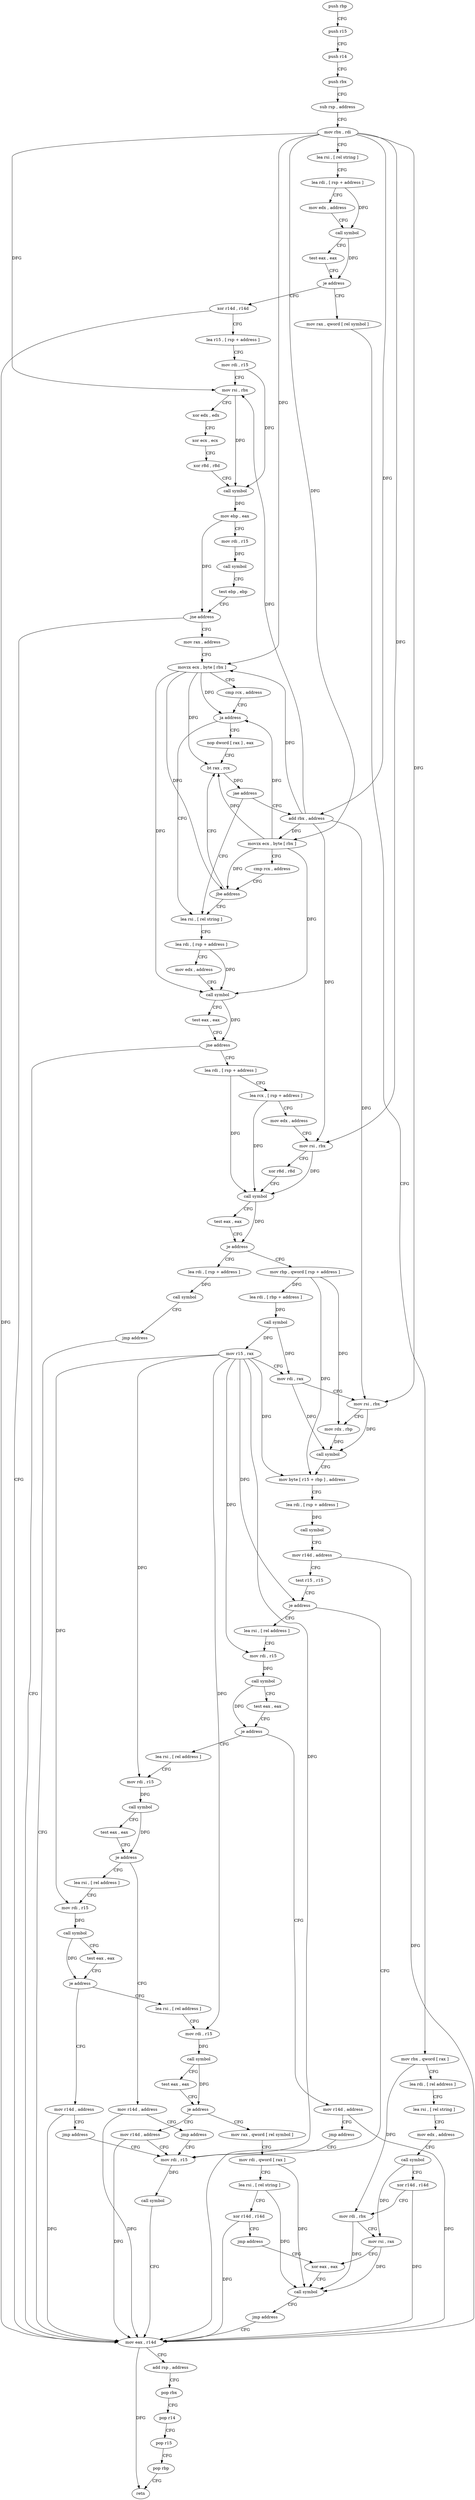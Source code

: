 digraph "func" {
"75936" [label = "push rbp" ]
"75937" [label = "push r15" ]
"75939" [label = "push r14" ]
"75941" [label = "push rbx" ]
"75942" [label = "sub rsp , address" ]
"75946" [label = "mov rbx , rdi" ]
"75949" [label = "lea rsi , [ rel string ]" ]
"75956" [label = "lea rdi , [ rsp + address ]" ]
"75961" [label = "mov edx , address" ]
"75966" [label = "call symbol" ]
"75971" [label = "test eax , eax" ]
"75973" [label = "je address" ]
"76030" [label = "xor r14d , r14d" ]
"75975" [label = "mov rax , qword [ rel symbol ]" ]
"76033" [label = "lea r15 , [ rsp + address ]" ]
"76038" [label = "mov rdi , r15" ]
"76041" [label = "mov rsi , rbx" ]
"76044" [label = "xor edx , edx" ]
"76046" [label = "xor ecx , ecx" ]
"76048" [label = "xor r8d , r8d" ]
"76051" [label = "call symbol" ]
"76056" [label = "mov ebp , eax" ]
"76058" [label = "mov rdi , r15" ]
"76061" [label = "call symbol" ]
"76066" [label = "test ebp , ebp" ]
"76068" [label = "jne address" ]
"76390" [label = "mov eax , r14d" ]
"76074" [label = "mov rax , address" ]
"75982" [label = "mov rbx , qword [ rax ]" ]
"75985" [label = "lea rdi , [ rel address ]" ]
"75992" [label = "lea rsi , [ rel string ]" ]
"75999" [label = "mov edx , address" ]
"76004" [label = "call symbol" ]
"76009" [label = "xor r14d , r14d" ]
"76012" [label = "mov rdi , rbx" ]
"76015" [label = "mov rsi , rax" ]
"76018" [label = "xor eax , eax" ]
"76393" [label = "add rsp , address" ]
"76397" [label = "pop rbx" ]
"76398" [label = "pop r14" ]
"76400" [label = "pop r15" ]
"76402" [label = "pop rbp" ]
"76403" [label = "retn" ]
"76084" [label = "movzx ecx , byte [ rbx ]" ]
"76087" [label = "cmp rcx , address" ]
"76091" [label = "ja address" ]
"76115" [label = "lea rsi , [ rel string ]" ]
"76093" [label = "nop dword [ rax ] , eax" ]
"76122" [label = "lea rdi , [ rsp + address ]" ]
"76127" [label = "mov edx , address" ]
"76132" [label = "call symbol" ]
"76137" [label = "test eax , eax" ]
"76139" [label = "jne address" ]
"76145" [label = "lea rdi , [ rsp + address ]" ]
"76096" [label = "bt rax , rcx" ]
"76150" [label = "lea rcx , [ rsp + address ]" ]
"76155" [label = "mov edx , address" ]
"76160" [label = "mov rsi , rbx" ]
"76163" [label = "xor r8d , r8d" ]
"76166" [label = "call symbol" ]
"76171" [label = "test eax , eax" ]
"76173" [label = "je address" ]
"76190" [label = "mov rbp , qword [ rsp + address ]" ]
"76175" [label = "lea rdi , [ rsp + address ]" ]
"76102" [label = "add rbx , address" ]
"76106" [label = "movzx ecx , byte [ rbx ]" ]
"76109" [label = "cmp rcx , address" ]
"76113" [label = "jbe address" ]
"76195" [label = "lea rdi , [ rbp + address ]" ]
"76199" [label = "call symbol" ]
"76204" [label = "mov r15 , rax" ]
"76207" [label = "mov rdi , rax" ]
"76210" [label = "mov rsi , rbx" ]
"76213" [label = "mov rdx , rbp" ]
"76216" [label = "call symbol" ]
"76221" [label = "mov byte [ r15 + rbp ] , address" ]
"76226" [label = "lea rdi , [ rsp + address ]" ]
"76231" [label = "call symbol" ]
"76236" [label = "mov r14d , address" ]
"76242" [label = "test r15 , r15" ]
"76245" [label = "je address" ]
"76251" [label = "lea rsi , [ rel address ]" ]
"76180" [label = "call symbol" ]
"76185" [label = "jmp address" ]
"76100" [label = "jae address" ]
"76258" [label = "mov rdi , r15" ]
"76261" [label = "call symbol" ]
"76266" [label = "test eax , eax" ]
"76268" [label = "je address" ]
"76352" [label = "mov r14d , address" ]
"76270" [label = "lea rsi , [ rel address ]" ]
"76358" [label = "jmp address" ]
"76382" [label = "mov rdi , r15" ]
"76277" [label = "mov rdi , r15" ]
"76280" [label = "call symbol" ]
"76285" [label = "test eax , eax" ]
"76287" [label = "je address" ]
"76360" [label = "mov r14d , address" ]
"76289" [label = "lea rsi , [ rel address ]" ]
"76385" [label = "call symbol" ]
"76366" [label = "jmp address" ]
"76296" [label = "mov rdi , r15" ]
"76299" [label = "call symbol" ]
"76304" [label = "test eax , eax" ]
"76306" [label = "je address" ]
"76368" [label = "mov r14d , address" ]
"76308" [label = "lea rsi , [ rel address ]" ]
"76374" [label = "jmp address" ]
"76315" [label = "mov rdi , r15" ]
"76318" [label = "call symbol" ]
"76323" [label = "test eax , eax" ]
"76325" [label = "je address" ]
"76376" [label = "mov r14d , address" ]
"76327" [label = "mov rax , qword [ rel symbol ]" ]
"76334" [label = "mov rdi , qword [ rax ]" ]
"76337" [label = "lea rsi , [ rel string ]" ]
"76344" [label = "xor r14d , r14d" ]
"76347" [label = "jmp address" ]
"76020" [label = "call symbol" ]
"76025" [label = "jmp address" ]
"75936" -> "75937" [ label = "CFG" ]
"75937" -> "75939" [ label = "CFG" ]
"75939" -> "75941" [ label = "CFG" ]
"75941" -> "75942" [ label = "CFG" ]
"75942" -> "75946" [ label = "CFG" ]
"75946" -> "75949" [ label = "CFG" ]
"75946" -> "76041" [ label = "DFG" ]
"75946" -> "76084" [ label = "DFG" ]
"75946" -> "76160" [ label = "DFG" ]
"75946" -> "76210" [ label = "DFG" ]
"75946" -> "76102" [ label = "DFG" ]
"75946" -> "76106" [ label = "DFG" ]
"75949" -> "75956" [ label = "CFG" ]
"75956" -> "75961" [ label = "CFG" ]
"75956" -> "75966" [ label = "DFG" ]
"75961" -> "75966" [ label = "CFG" ]
"75966" -> "75971" [ label = "CFG" ]
"75966" -> "75973" [ label = "DFG" ]
"75971" -> "75973" [ label = "CFG" ]
"75973" -> "76030" [ label = "CFG" ]
"75973" -> "75975" [ label = "CFG" ]
"76030" -> "76033" [ label = "CFG" ]
"76030" -> "76390" [ label = "DFG" ]
"75975" -> "75982" [ label = "CFG" ]
"76033" -> "76038" [ label = "CFG" ]
"76038" -> "76041" [ label = "CFG" ]
"76038" -> "76051" [ label = "DFG" ]
"76041" -> "76044" [ label = "CFG" ]
"76041" -> "76051" [ label = "DFG" ]
"76044" -> "76046" [ label = "CFG" ]
"76046" -> "76048" [ label = "CFG" ]
"76048" -> "76051" [ label = "CFG" ]
"76051" -> "76056" [ label = "DFG" ]
"76056" -> "76058" [ label = "CFG" ]
"76056" -> "76068" [ label = "DFG" ]
"76058" -> "76061" [ label = "DFG" ]
"76061" -> "76066" [ label = "CFG" ]
"76066" -> "76068" [ label = "CFG" ]
"76068" -> "76390" [ label = "CFG" ]
"76068" -> "76074" [ label = "CFG" ]
"76390" -> "76393" [ label = "CFG" ]
"76390" -> "76403" [ label = "DFG" ]
"76074" -> "76084" [ label = "CFG" ]
"75982" -> "75985" [ label = "CFG" ]
"75982" -> "76012" [ label = "DFG" ]
"75985" -> "75992" [ label = "CFG" ]
"75992" -> "75999" [ label = "CFG" ]
"75999" -> "76004" [ label = "CFG" ]
"76004" -> "76009" [ label = "CFG" ]
"76004" -> "76015" [ label = "DFG" ]
"76009" -> "76012" [ label = "CFG" ]
"76009" -> "76390" [ label = "DFG" ]
"76012" -> "76015" [ label = "CFG" ]
"76012" -> "76020" [ label = "DFG" ]
"76015" -> "76018" [ label = "CFG" ]
"76015" -> "76020" [ label = "DFG" ]
"76018" -> "76020" [ label = "CFG" ]
"76393" -> "76397" [ label = "CFG" ]
"76397" -> "76398" [ label = "CFG" ]
"76398" -> "76400" [ label = "CFG" ]
"76400" -> "76402" [ label = "CFG" ]
"76402" -> "76403" [ label = "CFG" ]
"76084" -> "76087" [ label = "CFG" ]
"76084" -> "76091" [ label = "DFG" ]
"76084" -> "76132" [ label = "DFG" ]
"76084" -> "76096" [ label = "DFG" ]
"76084" -> "76113" [ label = "DFG" ]
"76087" -> "76091" [ label = "CFG" ]
"76091" -> "76115" [ label = "CFG" ]
"76091" -> "76093" [ label = "CFG" ]
"76115" -> "76122" [ label = "CFG" ]
"76093" -> "76096" [ label = "CFG" ]
"76122" -> "76127" [ label = "CFG" ]
"76122" -> "76132" [ label = "DFG" ]
"76127" -> "76132" [ label = "CFG" ]
"76132" -> "76137" [ label = "CFG" ]
"76132" -> "76139" [ label = "DFG" ]
"76137" -> "76139" [ label = "CFG" ]
"76139" -> "76390" [ label = "CFG" ]
"76139" -> "76145" [ label = "CFG" ]
"76145" -> "76150" [ label = "CFG" ]
"76145" -> "76166" [ label = "DFG" ]
"76096" -> "76100" [ label = "DFG" ]
"76150" -> "76155" [ label = "CFG" ]
"76150" -> "76166" [ label = "DFG" ]
"76155" -> "76160" [ label = "CFG" ]
"76160" -> "76163" [ label = "CFG" ]
"76160" -> "76166" [ label = "DFG" ]
"76163" -> "76166" [ label = "CFG" ]
"76166" -> "76171" [ label = "CFG" ]
"76166" -> "76173" [ label = "DFG" ]
"76171" -> "76173" [ label = "CFG" ]
"76173" -> "76190" [ label = "CFG" ]
"76173" -> "76175" [ label = "CFG" ]
"76190" -> "76195" [ label = "DFG" ]
"76190" -> "76213" [ label = "DFG" ]
"76190" -> "76221" [ label = "DFG" ]
"76175" -> "76180" [ label = "DFG" ]
"76102" -> "76106" [ label = "DFG" ]
"76102" -> "76041" [ label = "DFG" ]
"76102" -> "76084" [ label = "DFG" ]
"76102" -> "76160" [ label = "DFG" ]
"76102" -> "76210" [ label = "DFG" ]
"76106" -> "76109" [ label = "CFG" ]
"76106" -> "76091" [ label = "DFG" ]
"76106" -> "76132" [ label = "DFG" ]
"76106" -> "76096" [ label = "DFG" ]
"76106" -> "76113" [ label = "DFG" ]
"76109" -> "76113" [ label = "CFG" ]
"76113" -> "76096" [ label = "CFG" ]
"76113" -> "76115" [ label = "CFG" ]
"76195" -> "76199" [ label = "DFG" ]
"76199" -> "76204" [ label = "DFG" ]
"76199" -> "76207" [ label = "DFG" ]
"76204" -> "76207" [ label = "CFG" ]
"76204" -> "76221" [ label = "DFG" ]
"76204" -> "76245" [ label = "DFG" ]
"76204" -> "76258" [ label = "DFG" ]
"76204" -> "76277" [ label = "DFG" ]
"76204" -> "76382" [ label = "DFG" ]
"76204" -> "76296" [ label = "DFG" ]
"76204" -> "76315" [ label = "DFG" ]
"76207" -> "76210" [ label = "CFG" ]
"76207" -> "76216" [ label = "DFG" ]
"76210" -> "76213" [ label = "CFG" ]
"76210" -> "76216" [ label = "DFG" ]
"76213" -> "76216" [ label = "DFG" ]
"76216" -> "76221" [ label = "CFG" ]
"76221" -> "76226" [ label = "CFG" ]
"76226" -> "76231" [ label = "DFG" ]
"76231" -> "76236" [ label = "CFG" ]
"76236" -> "76242" [ label = "CFG" ]
"76236" -> "76390" [ label = "DFG" ]
"76242" -> "76245" [ label = "CFG" ]
"76245" -> "76390" [ label = "CFG" ]
"76245" -> "76251" [ label = "CFG" ]
"76251" -> "76258" [ label = "CFG" ]
"76180" -> "76185" [ label = "CFG" ]
"76185" -> "76390" [ label = "CFG" ]
"76100" -> "76115" [ label = "CFG" ]
"76100" -> "76102" [ label = "CFG" ]
"76258" -> "76261" [ label = "DFG" ]
"76261" -> "76266" [ label = "CFG" ]
"76261" -> "76268" [ label = "DFG" ]
"76266" -> "76268" [ label = "CFG" ]
"76268" -> "76352" [ label = "CFG" ]
"76268" -> "76270" [ label = "CFG" ]
"76352" -> "76358" [ label = "CFG" ]
"76352" -> "76390" [ label = "DFG" ]
"76270" -> "76277" [ label = "CFG" ]
"76358" -> "76382" [ label = "CFG" ]
"76382" -> "76385" [ label = "DFG" ]
"76277" -> "76280" [ label = "DFG" ]
"76280" -> "76285" [ label = "CFG" ]
"76280" -> "76287" [ label = "DFG" ]
"76285" -> "76287" [ label = "CFG" ]
"76287" -> "76360" [ label = "CFG" ]
"76287" -> "76289" [ label = "CFG" ]
"76360" -> "76366" [ label = "CFG" ]
"76360" -> "76390" [ label = "DFG" ]
"76289" -> "76296" [ label = "CFG" ]
"76385" -> "76390" [ label = "CFG" ]
"76366" -> "76382" [ label = "CFG" ]
"76296" -> "76299" [ label = "DFG" ]
"76299" -> "76304" [ label = "CFG" ]
"76299" -> "76306" [ label = "DFG" ]
"76304" -> "76306" [ label = "CFG" ]
"76306" -> "76368" [ label = "CFG" ]
"76306" -> "76308" [ label = "CFG" ]
"76368" -> "76374" [ label = "CFG" ]
"76368" -> "76390" [ label = "DFG" ]
"76308" -> "76315" [ label = "CFG" ]
"76374" -> "76382" [ label = "CFG" ]
"76315" -> "76318" [ label = "DFG" ]
"76318" -> "76323" [ label = "CFG" ]
"76318" -> "76325" [ label = "DFG" ]
"76323" -> "76325" [ label = "CFG" ]
"76325" -> "76376" [ label = "CFG" ]
"76325" -> "76327" [ label = "CFG" ]
"76376" -> "76382" [ label = "CFG" ]
"76376" -> "76390" [ label = "DFG" ]
"76327" -> "76334" [ label = "CFG" ]
"76334" -> "76337" [ label = "CFG" ]
"76334" -> "76020" [ label = "DFG" ]
"76337" -> "76344" [ label = "CFG" ]
"76337" -> "76020" [ label = "DFG" ]
"76344" -> "76347" [ label = "CFG" ]
"76344" -> "76390" [ label = "DFG" ]
"76347" -> "76018" [ label = "CFG" ]
"76020" -> "76025" [ label = "CFG" ]
"76025" -> "76390" [ label = "CFG" ]
}

